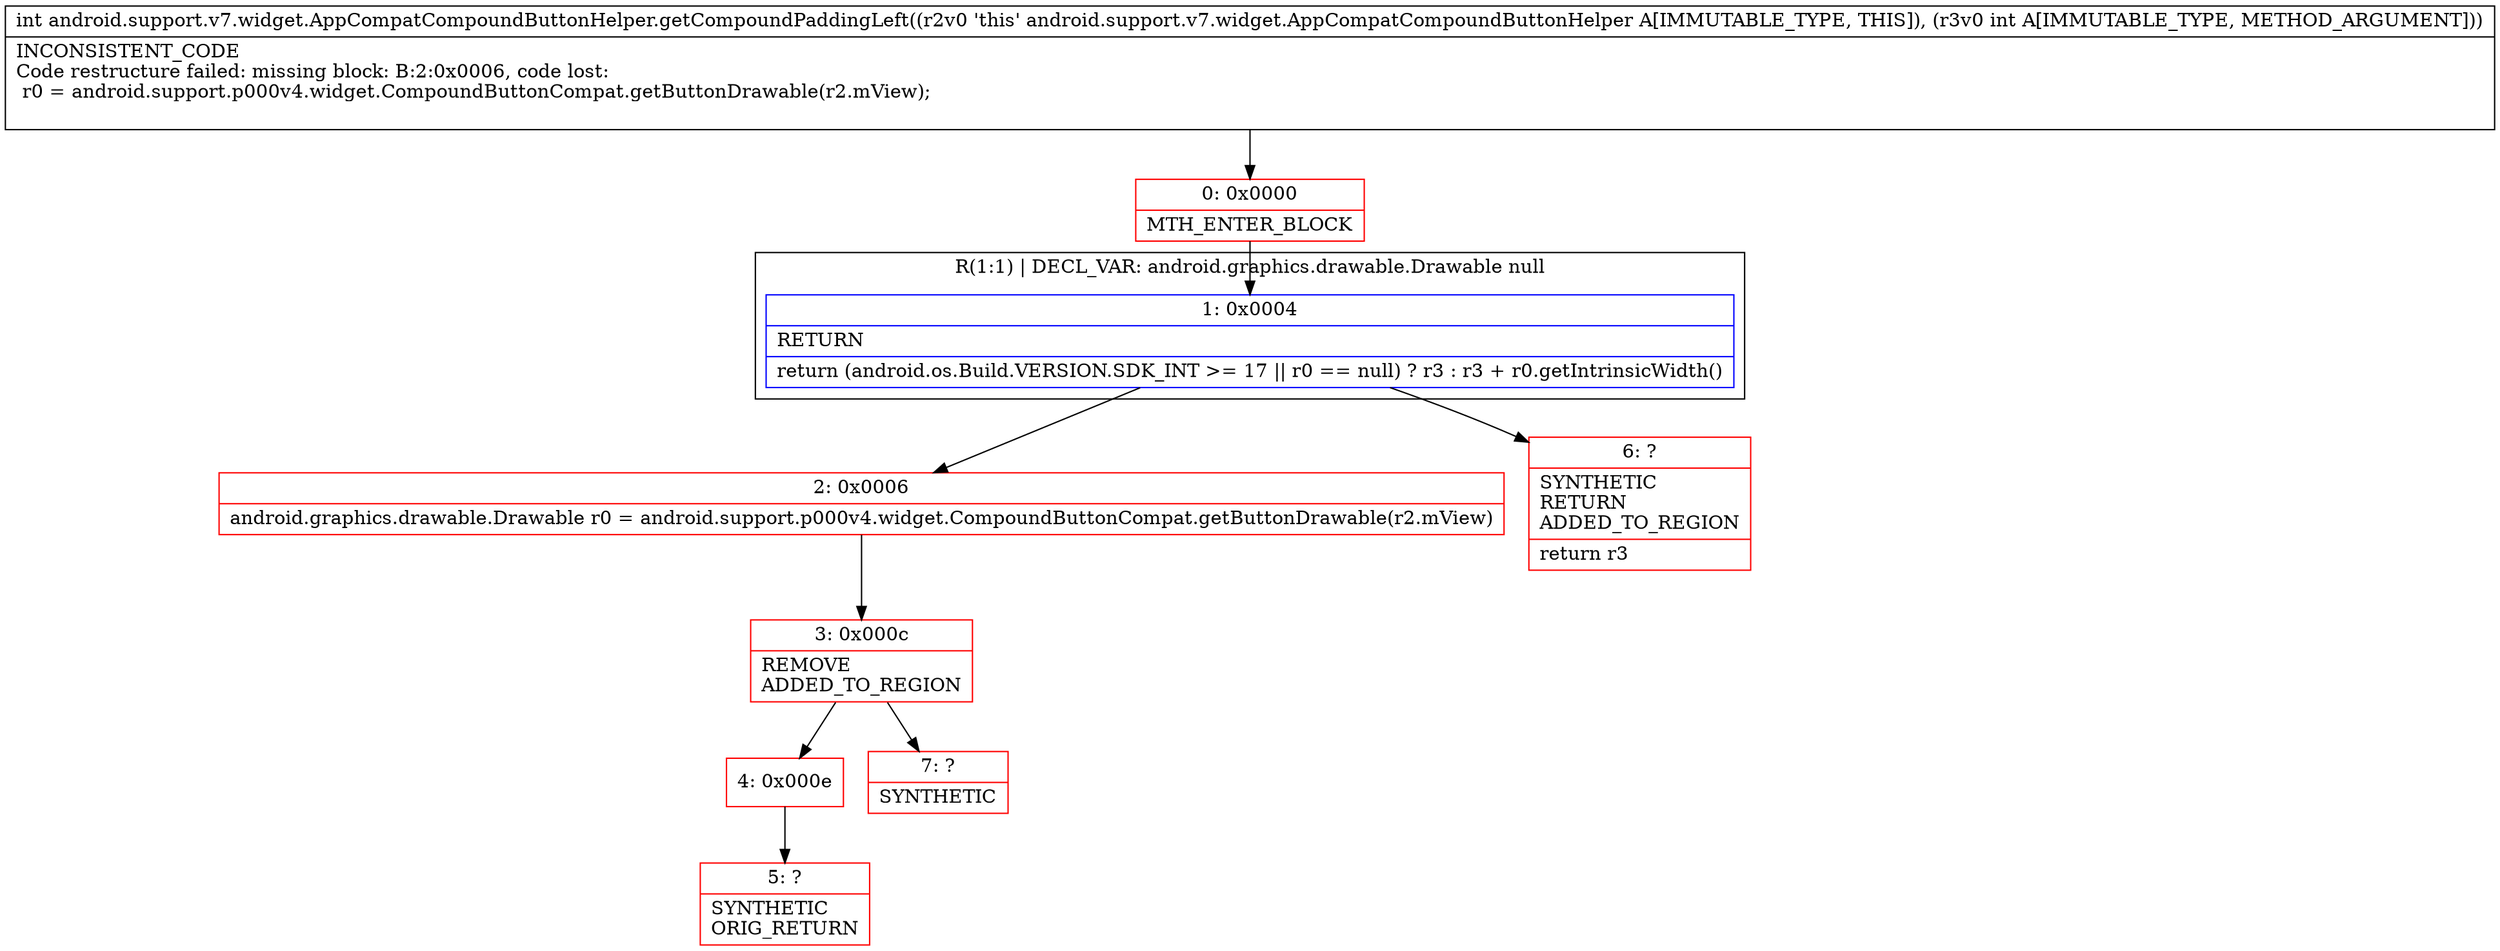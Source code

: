 digraph "CFG forandroid.support.v7.widget.AppCompatCompoundButtonHelper.getCompoundPaddingLeft(I)I" {
subgraph cluster_Region_1672234576 {
label = "R(1:1) | DECL_VAR: android.graphics.drawable.Drawable null\l";
node [shape=record,color=blue];
Node_1 [shape=record,label="{1\:\ 0x0004|RETURN\l|return (android.os.Build.VERSION.SDK_INT \>= 17 \|\| r0 == null) ? r3 : r3 + r0.getIntrinsicWidth()\l}"];
}
Node_0 [shape=record,color=red,label="{0\:\ 0x0000|MTH_ENTER_BLOCK\l}"];
Node_2 [shape=record,color=red,label="{2\:\ 0x0006|android.graphics.drawable.Drawable r0 = android.support.p000v4.widget.CompoundButtonCompat.getButtonDrawable(r2.mView)\l}"];
Node_3 [shape=record,color=red,label="{3\:\ 0x000c|REMOVE\lADDED_TO_REGION\l}"];
Node_4 [shape=record,color=red,label="{4\:\ 0x000e}"];
Node_5 [shape=record,color=red,label="{5\:\ ?|SYNTHETIC\lORIG_RETURN\l}"];
Node_6 [shape=record,color=red,label="{6\:\ ?|SYNTHETIC\lRETURN\lADDED_TO_REGION\l|return r3\l}"];
Node_7 [shape=record,color=red,label="{7\:\ ?|SYNTHETIC\l}"];
MethodNode[shape=record,label="{int android.support.v7.widget.AppCompatCompoundButtonHelper.getCompoundPaddingLeft((r2v0 'this' android.support.v7.widget.AppCompatCompoundButtonHelper A[IMMUTABLE_TYPE, THIS]), (r3v0 int A[IMMUTABLE_TYPE, METHOD_ARGUMENT]))  | INCONSISTENT_CODE\lCode restructure failed: missing block: B:2:0x0006, code lost:\l    r0 = android.support.p000v4.widget.CompoundButtonCompat.getButtonDrawable(r2.mView);\l\l}"];
MethodNode -> Node_0;
Node_1 -> Node_2;
Node_1 -> Node_6;
Node_0 -> Node_1;
Node_2 -> Node_3;
Node_3 -> Node_4;
Node_3 -> Node_7;
Node_4 -> Node_5;
}

